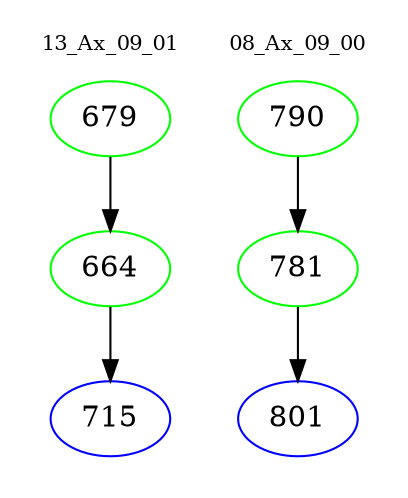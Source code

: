 digraph{
subgraph cluster_0 {
color = white
label = "13_Ax_09_01";
fontsize=10;
T0_679 [label="679", color="green"]
T0_679 -> T0_664 [color="black"]
T0_664 [label="664", color="green"]
T0_664 -> T0_715 [color="black"]
T0_715 [label="715", color="blue"]
}
subgraph cluster_1 {
color = white
label = "08_Ax_09_00";
fontsize=10;
T1_790 [label="790", color="green"]
T1_790 -> T1_781 [color="black"]
T1_781 [label="781", color="green"]
T1_781 -> T1_801 [color="black"]
T1_801 [label="801", color="blue"]
}
}
